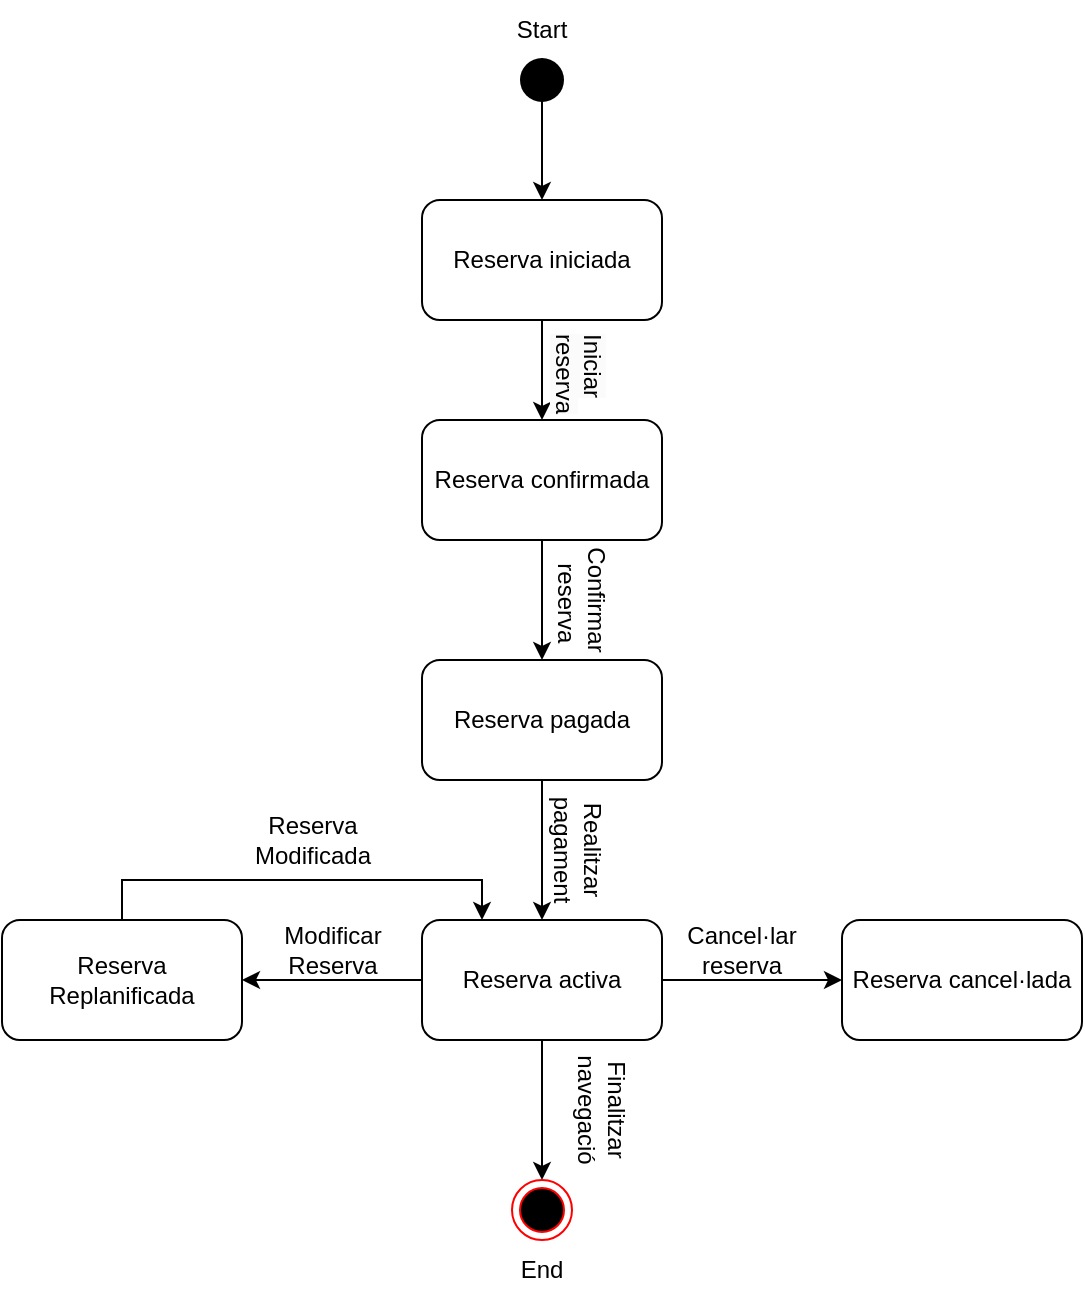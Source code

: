 <mxfile version="24.8.0">
  <diagram name="Pàgina-1" id="iYUXUyXI3bTQenoI2wBv">
    <mxGraphModel dx="1114" dy="592" grid="1" gridSize="10" guides="1" tooltips="1" connect="1" arrows="1" fold="1" page="1" pageScale="1" pageWidth="827" pageHeight="1169" math="0" shadow="0">
      <root>
        <mxCell id="0" />
        <mxCell id="1" parent="0" />
        <mxCell id="y_Qhik4XPTp8zQZSwxhd-2" style="edgeStyle=orthogonalEdgeStyle;rounded=0;orthogonalLoop=1;jettySize=auto;html=1;entryX=0.5;entryY=0;entryDx=0;entryDy=0;" parent="1" source="x7MdzEhbPjzZ_axmg5Fu-2" target="x7MdzEhbPjzZ_axmg5Fu-8" edge="1">
          <mxGeometry relative="1" as="geometry" />
        </mxCell>
        <mxCell id="x7MdzEhbPjzZ_axmg5Fu-2" value="" style="shape=waypoint;sketch=0;fillStyle=solid;size=6;pointerEvents=1;points=[];fillColor=none;resizable=0;rotatable=0;perimeter=centerPerimeter;snapToPoint=1;strokeWidth=9;" parent="1" vertex="1">
          <mxGeometry x="410" y="30" width="20" height="20" as="geometry" />
        </mxCell>
        <mxCell id="x7MdzEhbPjzZ_axmg5Fu-3" value="Reserva pagada" style="rounded=1;whiteSpace=wrap;html=1;" parent="1" vertex="1">
          <mxGeometry x="360" y="330" width="120" height="60" as="geometry" />
        </mxCell>
        <mxCell id="x7MdzEhbPjzZ_axmg5Fu-18" style="edgeStyle=orthogonalEdgeStyle;rounded=0;orthogonalLoop=1;jettySize=auto;html=1;exitX=0.5;exitY=1;exitDx=0;exitDy=0;entryX=0.5;entryY=0;entryDx=0;entryDy=0;" parent="1" source="x7MdzEhbPjzZ_axmg5Fu-4" target="x7MdzEhbPjzZ_axmg5Fu-22" edge="1">
          <mxGeometry relative="1" as="geometry">
            <mxPoint x="420" y="585" as="targetPoint" />
          </mxGeometry>
        </mxCell>
        <mxCell id="ooaoRvz5fOL1h6HfvoQl-14" style="edgeStyle=orthogonalEdgeStyle;rounded=0;orthogonalLoop=1;jettySize=auto;html=1;exitX=0;exitY=0.5;exitDx=0;exitDy=0;entryX=1;entryY=0.5;entryDx=0;entryDy=0;" edge="1" parent="1" source="x7MdzEhbPjzZ_axmg5Fu-4" target="ooaoRvz5fOL1h6HfvoQl-2">
          <mxGeometry relative="1" as="geometry" />
        </mxCell>
        <mxCell id="ooaoRvz5fOL1h6HfvoQl-15" style="edgeStyle=orthogonalEdgeStyle;rounded=0;orthogonalLoop=1;jettySize=auto;html=1;exitX=1;exitY=0.5;exitDx=0;exitDy=0;entryX=0;entryY=0.5;entryDx=0;entryDy=0;" edge="1" parent="1" source="x7MdzEhbPjzZ_axmg5Fu-4" target="x7MdzEhbPjzZ_axmg5Fu-19">
          <mxGeometry relative="1" as="geometry" />
        </mxCell>
        <mxCell id="x7MdzEhbPjzZ_axmg5Fu-4" value="Reserva activa" style="rounded=1;whiteSpace=wrap;html=1;" parent="1" vertex="1">
          <mxGeometry x="360" y="460" width="120" height="60" as="geometry" />
        </mxCell>
        <mxCell id="x7MdzEhbPjzZ_axmg5Fu-5" value="" style="endArrow=classic;html=1;rounded=0;entryX=0.5;entryY=0;entryDx=0;entryDy=0;exitX=0.5;exitY=1;exitDx=0;exitDy=0;" parent="1" source="x7MdzEhbPjzZ_axmg5Fu-3" target="x7MdzEhbPjzZ_axmg5Fu-4" edge="1">
          <mxGeometry width="50" height="50" relative="1" as="geometry">
            <mxPoint x="418" y="410" as="sourcePoint" />
            <mxPoint x="458" y="440" as="targetPoint" />
          </mxGeometry>
        </mxCell>
        <mxCell id="y_Qhik4XPTp8zQZSwxhd-1" style="edgeStyle=orthogonalEdgeStyle;rounded=0;orthogonalLoop=1;jettySize=auto;html=1;exitX=0.5;exitY=1;exitDx=0;exitDy=0;entryX=0.5;entryY=0;entryDx=0;entryDy=0;" parent="1" source="x7MdzEhbPjzZ_axmg5Fu-8" target="x7MdzEhbPjzZ_axmg5Fu-10" edge="1">
          <mxGeometry relative="1" as="geometry" />
        </mxCell>
        <mxCell id="x7MdzEhbPjzZ_axmg5Fu-8" value="Reserva iniciada" style="rounded=1;whiteSpace=wrap;html=1;" parent="1" vertex="1">
          <mxGeometry x="360" y="100" width="120" height="60" as="geometry" />
        </mxCell>
        <mxCell id="x7MdzEhbPjzZ_axmg5Fu-9" style="edgeStyle=orthogonalEdgeStyle;rounded=0;orthogonalLoop=1;jettySize=auto;html=1;exitX=0.5;exitY=1;exitDx=0;exitDy=0;entryX=0.5;entryY=0;entryDx=0;entryDy=0;" parent="1" source="x7MdzEhbPjzZ_axmg5Fu-10" target="x7MdzEhbPjzZ_axmg5Fu-3" edge="1">
          <mxGeometry relative="1" as="geometry" />
        </mxCell>
        <mxCell id="x7MdzEhbPjzZ_axmg5Fu-10" value="Reserva confirmada" style="rounded=1;whiteSpace=wrap;html=1;" parent="1" vertex="1">
          <mxGeometry x="360" y="210" width="120" height="60" as="geometry" />
        </mxCell>
        <mxCell id="x7MdzEhbPjzZ_axmg5Fu-15" value="Realitzar pagament" style="text;html=1;align=center;verticalAlign=middle;whiteSpace=wrap;rounded=0;rotation=90;" parent="1" vertex="1">
          <mxGeometry x="408" y="410" width="60" height="30" as="geometry" />
        </mxCell>
        <mxCell id="x7MdzEhbPjzZ_axmg5Fu-19" value="Reserva cancel·lada" style="rounded=1;whiteSpace=wrap;html=1;" parent="1" vertex="1">
          <mxGeometry x="570" y="460" width="120" height="60" as="geometry" />
        </mxCell>
        <mxCell id="x7MdzEhbPjzZ_axmg5Fu-21" value="Finalitzar navegació" style="text;html=1;align=center;verticalAlign=middle;whiteSpace=wrap;rounded=0;rotation=90;" parent="1" vertex="1">
          <mxGeometry x="420" y="540" width="60" height="30" as="geometry" />
        </mxCell>
        <mxCell id="x7MdzEhbPjzZ_axmg5Fu-22" value="" style="ellipse;html=1;shape=endState;fillColor=#000000;strokeColor=#ff0000;" parent="1" vertex="1">
          <mxGeometry x="405" y="590" width="30" height="30" as="geometry" />
        </mxCell>
        <mxCell id="x7MdzEhbPjzZ_axmg5Fu-34" value="Start" style="text;html=1;align=center;verticalAlign=middle;whiteSpace=wrap;rounded=0;" parent="1" vertex="1">
          <mxGeometry x="390" width="60" height="30" as="geometry" />
        </mxCell>
        <mxCell id="x7MdzEhbPjzZ_axmg5Fu-35" value="End" style="text;html=1;align=center;verticalAlign=middle;whiteSpace=wrap;rounded=0;" parent="1" vertex="1">
          <mxGeometry x="390" y="620" width="60" height="30" as="geometry" />
        </mxCell>
        <mxCell id="y_Qhik4XPTp8zQZSwxhd-4" value="&lt;span style=&quot;color: rgb(0, 0, 0); font-family: Helvetica; font-size: 12px; font-style: normal; font-variant-ligatures: normal; font-variant-caps: normal; font-weight: 400; letter-spacing: normal; orphans: 2; text-align: center; text-indent: 0px; text-transform: none; widows: 2; word-spacing: 0px; -webkit-text-stroke-width: 0px; white-space: normal; background-color: rgb(251, 251, 251); text-decoration-thickness: initial; text-decoration-style: initial; text-decoration-color: initial; display: inline !important; float: none;&quot;&gt;Iniciar reserva&lt;/span&gt;" style="text;whiteSpace=wrap;html=1;rotation=90;" parent="1" vertex="1">
          <mxGeometry x="414" y="170" width="50" height="40" as="geometry" />
        </mxCell>
        <mxCell id="y_Qhik4XPTp8zQZSwxhd-6" value="&lt;span style=&quot;text-wrap: nowrap;&quot;&gt;Confirmar&lt;br&gt;&amp;nbsp;reserva&lt;/span&gt;" style="text;html=1;align=center;verticalAlign=middle;whiteSpace=wrap;rounded=0;rotation=90;" parent="1" vertex="1">
          <mxGeometry x="405" y="280" width="70" height="40" as="geometry" />
        </mxCell>
        <mxCell id="y_Qhik4XPTp8zQZSwxhd-9" value="Cancel·lar reserva" style="text;html=1;align=center;verticalAlign=middle;whiteSpace=wrap;rounded=0;rotation=0;" parent="1" vertex="1">
          <mxGeometry x="490" y="460" width="60" height="30" as="geometry" />
        </mxCell>
        <mxCell id="ooaoRvz5fOL1h6HfvoQl-16" style="edgeStyle=orthogonalEdgeStyle;rounded=0;orthogonalLoop=1;jettySize=auto;html=1;exitX=0.5;exitY=0;exitDx=0;exitDy=0;entryX=0.25;entryY=0;entryDx=0;entryDy=0;" edge="1" parent="1" source="ooaoRvz5fOL1h6HfvoQl-2" target="x7MdzEhbPjzZ_axmg5Fu-4">
          <mxGeometry relative="1" as="geometry" />
        </mxCell>
        <mxCell id="ooaoRvz5fOL1h6HfvoQl-2" value="Reserva Replanificada" style="rounded=1;whiteSpace=wrap;html=1;" vertex="1" parent="1">
          <mxGeometry x="150" y="460" width="120" height="60" as="geometry" />
        </mxCell>
        <mxCell id="ooaoRvz5fOL1h6HfvoQl-17" value="Modificar &lt;br&gt;Reserva" style="text;html=1;align=center;verticalAlign=middle;resizable=0;points=[];autosize=1;strokeColor=none;fillColor=none;" vertex="1" parent="1">
          <mxGeometry x="280" y="455" width="70" height="40" as="geometry" />
        </mxCell>
        <mxCell id="ooaoRvz5fOL1h6HfvoQl-18" value="Reserva &lt;br&gt;Modificada" style="text;html=1;align=center;verticalAlign=middle;resizable=0;points=[];autosize=1;strokeColor=none;fillColor=none;" vertex="1" parent="1">
          <mxGeometry x="265" y="400" width="80" height="40" as="geometry" />
        </mxCell>
      </root>
    </mxGraphModel>
  </diagram>
</mxfile>
